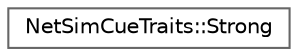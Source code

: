 digraph "Graphical Class Hierarchy"
{
 // INTERACTIVE_SVG=YES
 // LATEX_PDF_SIZE
  bgcolor="transparent";
  edge [fontname=Helvetica,fontsize=10,labelfontname=Helvetica,labelfontsize=10];
  node [fontname=Helvetica,fontsize=10,shape=box,height=0.2,width=0.4];
  rankdir="LR";
  Node0 [id="Node000000",label="NetSimCueTraits::Strong",height=0.2,width=0.4,color="grey40", fillcolor="white", style="filled",URL="$d3/d64/structNetSimCueTraits_1_1Strong.html",tooltip=" "];
}
